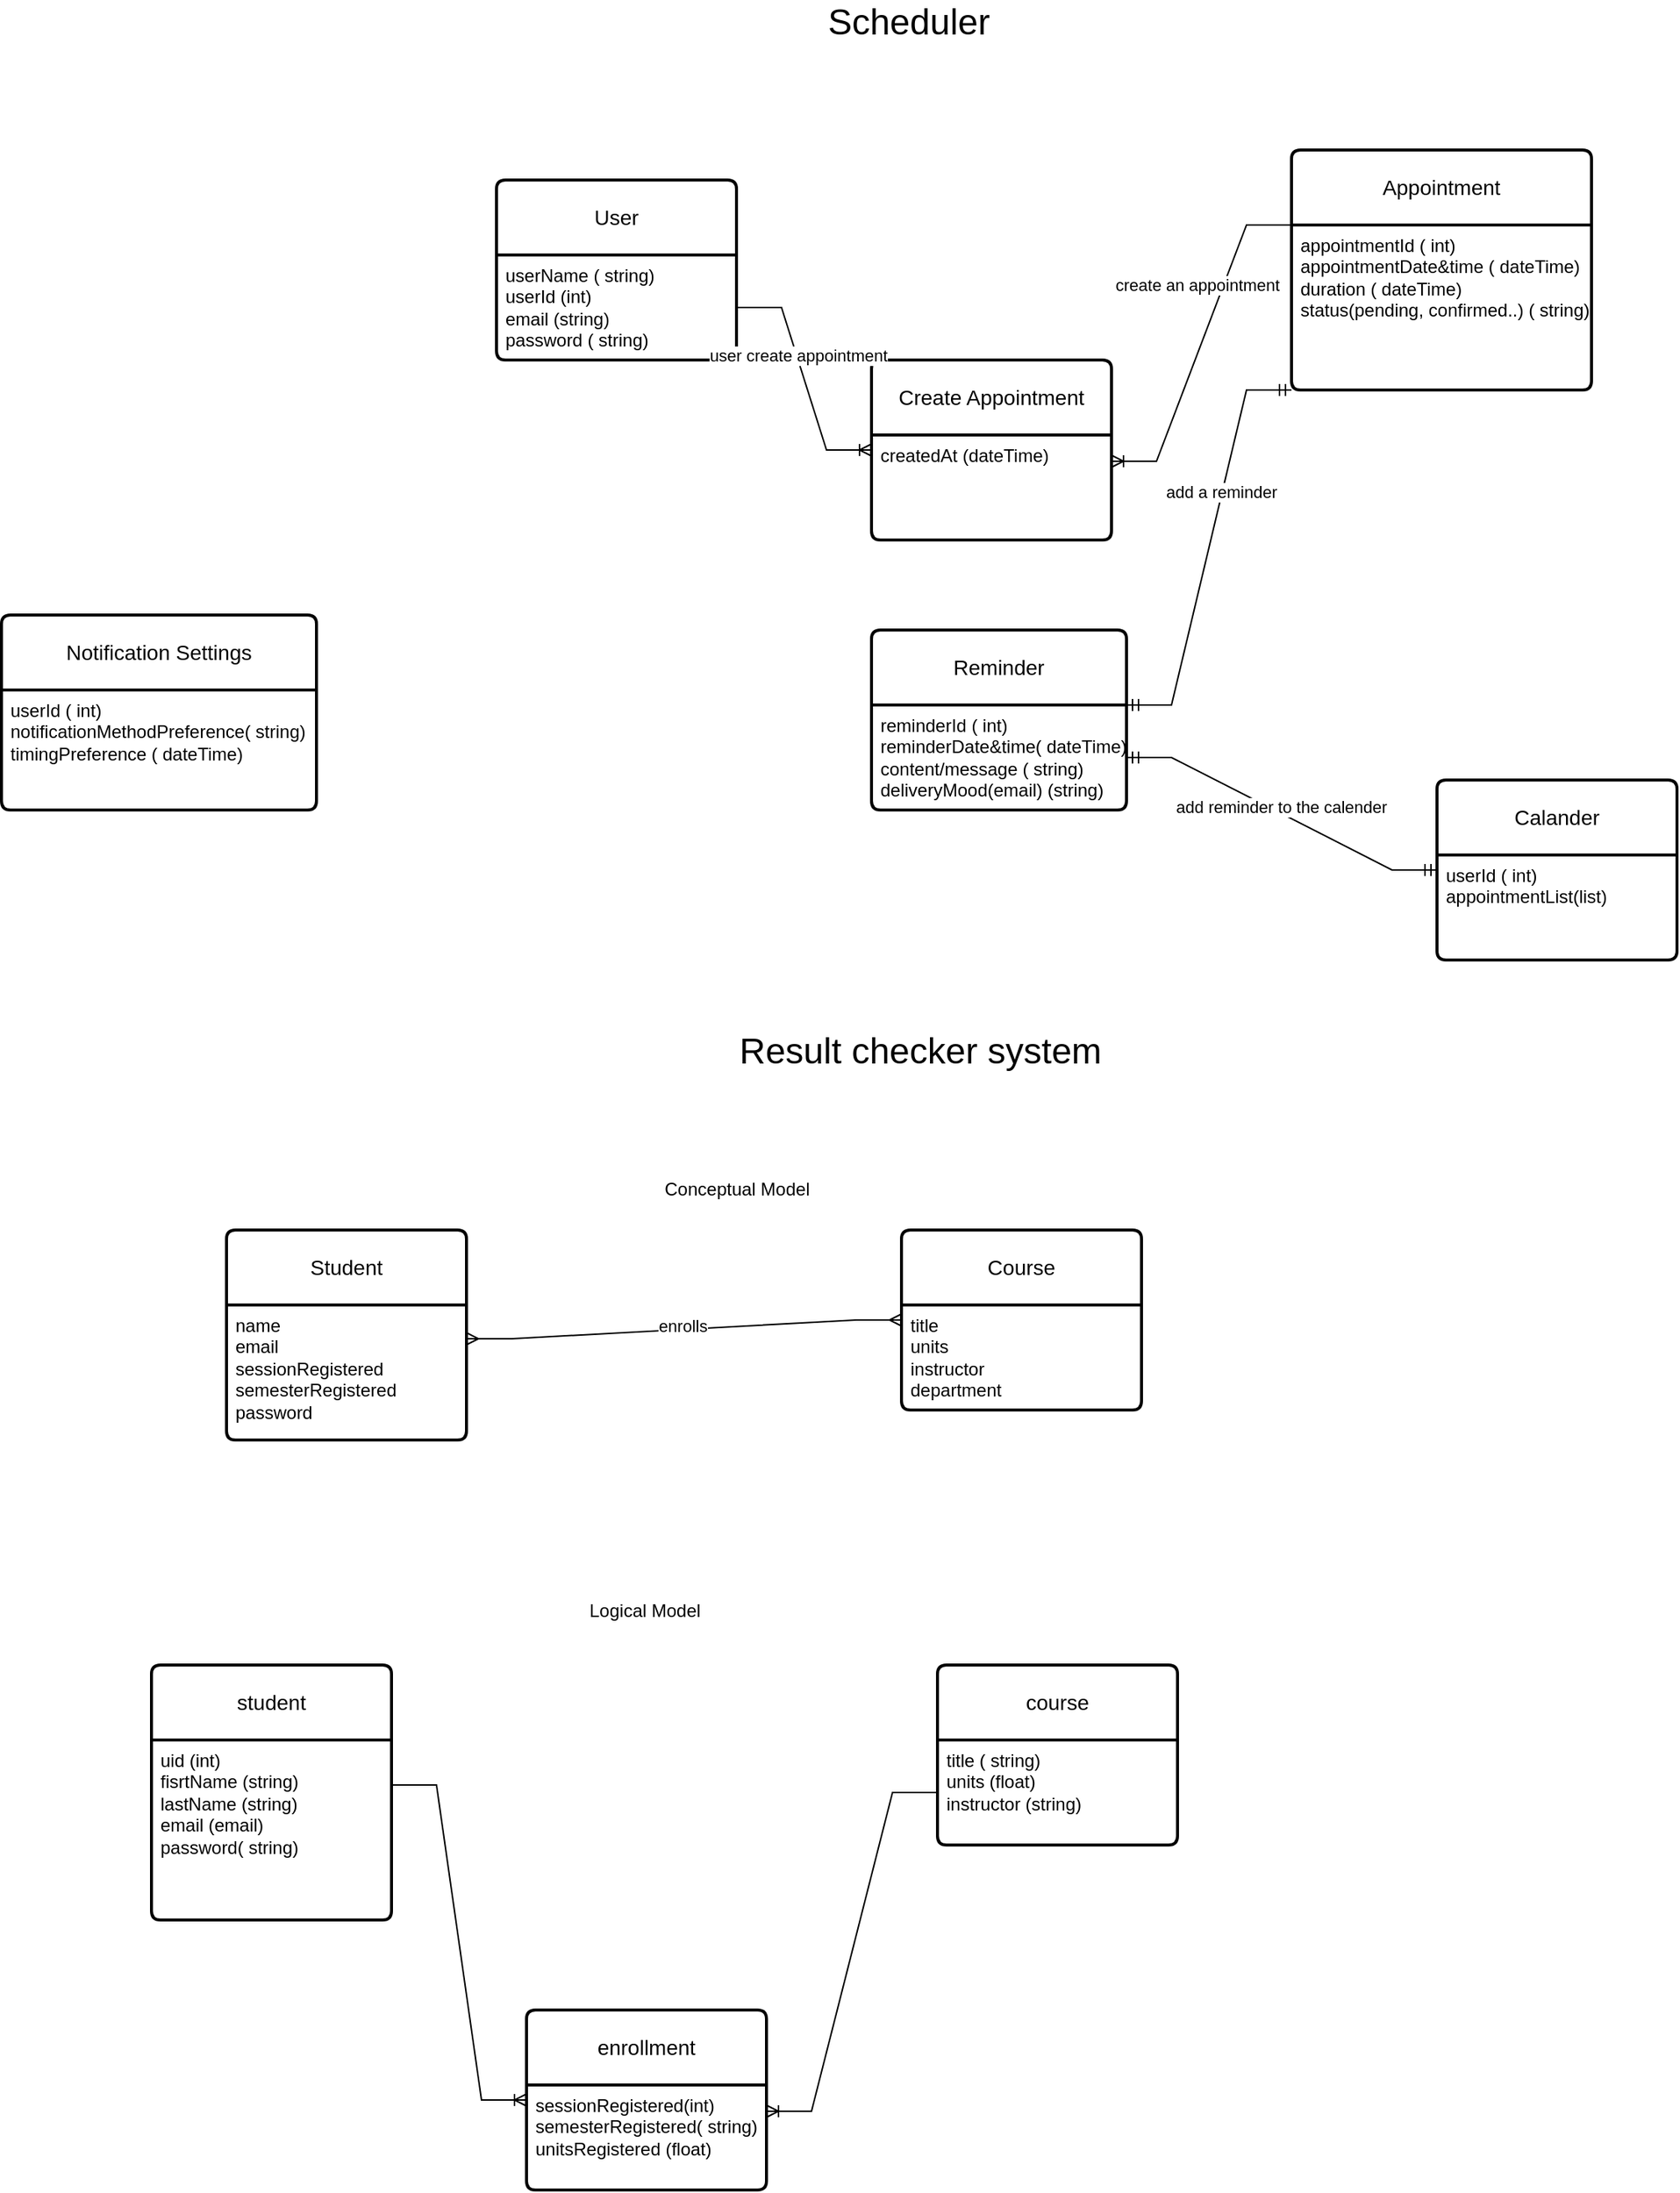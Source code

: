 <mxfile version="23.0.1" type="github">
  <diagram name="Page-1" id="C3Hwjrb-IPvHiDlZz18y">
    <mxGraphModel dx="1781" dy="1646" grid="1" gridSize="10" guides="1" tooltips="1" connect="1" arrows="1" fold="1" page="1" pageScale="1" pageWidth="827" pageHeight="1169" math="0" shadow="0">
      <root>
        <mxCell id="0" />
        <mxCell id="1" parent="0" />
        <mxCell id="0tqYPtEU-48YP9xvBXRx-1" value="User" style="swimlane;childLayout=stackLayout;horizontal=1;startSize=50;horizontalStack=0;rounded=1;fontSize=14;fontStyle=0;strokeWidth=2;resizeParent=0;resizeLast=1;shadow=0;dashed=0;align=center;arcSize=4;whiteSpace=wrap;html=1;" parent="1" vertex="1">
          <mxGeometry x="40" width="160" height="120" as="geometry" />
        </mxCell>
        <mxCell id="0tqYPtEU-48YP9xvBXRx-2" value="userName ( string)&lt;br&gt;userId (int)&lt;br&gt;email (string)&lt;br&gt;password ( string)" style="align=left;strokeColor=none;fillColor=none;spacingLeft=4;fontSize=12;verticalAlign=top;resizable=0;rotatable=0;part=1;html=1;" parent="0tqYPtEU-48YP9xvBXRx-1" vertex="1">
          <mxGeometry y="50" width="160" height="70" as="geometry" />
        </mxCell>
        <mxCell id="0tqYPtEU-48YP9xvBXRx-3" value="Appointment" style="swimlane;childLayout=stackLayout;horizontal=1;startSize=50;horizontalStack=0;rounded=1;fontSize=14;fontStyle=0;strokeWidth=2;resizeParent=0;resizeLast=1;shadow=0;dashed=0;align=center;arcSize=4;whiteSpace=wrap;html=1;" parent="1" vertex="1">
          <mxGeometry x="570" y="-20" width="200" height="160" as="geometry" />
        </mxCell>
        <mxCell id="0tqYPtEU-48YP9xvBXRx-4" value="appointmentId ( int)&lt;br&gt;appointmentDate&amp;amp;time ( dateTime)&lt;br&gt;duration ( dateTime)&lt;br&gt;status(pending, confirmed..) ( string)" style="align=left;strokeColor=none;fillColor=none;spacingLeft=4;fontSize=12;verticalAlign=top;resizable=0;rotatable=0;part=1;html=1;" parent="0tqYPtEU-48YP9xvBXRx-3" vertex="1">
          <mxGeometry y="50" width="200" height="110" as="geometry" />
        </mxCell>
        <mxCell id="0tqYPtEU-48YP9xvBXRx-8" value="Reminder" style="swimlane;childLayout=stackLayout;horizontal=1;startSize=50;horizontalStack=0;rounded=1;fontSize=14;fontStyle=0;strokeWidth=2;resizeParent=0;resizeLast=1;shadow=0;dashed=0;align=center;arcSize=4;whiteSpace=wrap;html=1;" parent="1" vertex="1">
          <mxGeometry x="290" y="300" width="170" height="120" as="geometry" />
        </mxCell>
        <mxCell id="0tqYPtEU-48YP9xvBXRx-9" value="reminderId ( int)&amp;nbsp;&lt;br&gt;reminderDate&amp;amp;time( dateTime)&lt;br&gt;content/message ( string)&lt;br&gt;deliveryMood(email) (string)" style="align=left;strokeColor=none;fillColor=none;spacingLeft=4;fontSize=12;verticalAlign=top;resizable=0;rotatable=0;part=1;html=1;" parent="0tqYPtEU-48YP9xvBXRx-8" vertex="1">
          <mxGeometry y="50" width="170" height="70" as="geometry" />
        </mxCell>
        <mxCell id="0tqYPtEU-48YP9xvBXRx-10" value="Notification Settings" style="swimlane;childLayout=stackLayout;horizontal=1;startSize=50;horizontalStack=0;rounded=1;fontSize=14;fontStyle=0;strokeWidth=2;resizeParent=0;resizeLast=1;shadow=0;dashed=0;align=center;arcSize=4;whiteSpace=wrap;html=1;" parent="1" vertex="1">
          <mxGeometry x="-290" y="290" width="210" height="130" as="geometry" />
        </mxCell>
        <mxCell id="0tqYPtEU-48YP9xvBXRx-11" value="userId ( int)&lt;br&gt;notificationMethodPreference( string)&lt;br&gt;timingPreference ( dateTime)" style="align=left;strokeColor=none;fillColor=none;spacingLeft=4;fontSize=12;verticalAlign=top;resizable=0;rotatable=0;part=1;html=1;" parent="0tqYPtEU-48YP9xvBXRx-10" vertex="1">
          <mxGeometry y="50" width="210" height="80" as="geometry" />
        </mxCell>
        <mxCell id="0tqYPtEU-48YP9xvBXRx-12" value="Calander" style="swimlane;childLayout=stackLayout;horizontal=1;startSize=50;horizontalStack=0;rounded=1;fontSize=14;fontStyle=0;strokeWidth=2;resizeParent=0;resizeLast=1;shadow=0;dashed=0;align=center;arcSize=4;whiteSpace=wrap;html=1;" parent="1" vertex="1">
          <mxGeometry x="667" y="400" width="160" height="120" as="geometry" />
        </mxCell>
        <mxCell id="0tqYPtEU-48YP9xvBXRx-13" value="userId ( int)&lt;br&gt;appointmentList(list)" style="align=left;strokeColor=none;fillColor=none;spacingLeft=4;fontSize=12;verticalAlign=top;resizable=0;rotatable=0;part=1;html=1;" parent="0tqYPtEU-48YP9xvBXRx-12" vertex="1">
          <mxGeometry y="50" width="160" height="70" as="geometry" />
        </mxCell>
        <mxCell id="0tqYPtEU-48YP9xvBXRx-24" value="Create Appointment" style="swimlane;childLayout=stackLayout;horizontal=1;startSize=50;horizontalStack=0;rounded=1;fontSize=14;fontStyle=0;strokeWidth=2;resizeParent=0;resizeLast=1;shadow=0;dashed=0;align=center;arcSize=4;whiteSpace=wrap;html=1;" parent="1" vertex="1">
          <mxGeometry x="290" y="120" width="160" height="120" as="geometry" />
        </mxCell>
        <mxCell id="0tqYPtEU-48YP9xvBXRx-25" value="createdAt (dateTime)" style="align=left;strokeColor=none;fillColor=none;spacingLeft=4;fontSize=12;verticalAlign=top;resizable=0;rotatable=0;part=1;html=1;" parent="0tqYPtEU-48YP9xvBXRx-24" vertex="1">
          <mxGeometry y="50" width="160" height="70" as="geometry" />
        </mxCell>
        <mxCell id="0tqYPtEU-48YP9xvBXRx-26" value="" style="edgeStyle=entityRelationEdgeStyle;fontSize=12;html=1;endArrow=ERoneToMany;rounded=0;entryX=0;entryY=0.5;entryDx=0;entryDy=0;exitX=1;exitY=0.5;exitDx=0;exitDy=0;" parent="1" source="0tqYPtEU-48YP9xvBXRx-2" target="0tqYPtEU-48YP9xvBXRx-24" edge="1">
          <mxGeometry width="100" height="100" relative="1" as="geometry">
            <mxPoint x="160" y="240" as="sourcePoint" />
            <mxPoint x="260" y="140" as="targetPoint" />
            <Array as="points">
              <mxPoint x="60" y="190" />
            </Array>
          </mxGeometry>
        </mxCell>
        <mxCell id="0tqYPtEU-48YP9xvBXRx-33" value="user create appointment" style="edgeLabel;html=1;align=center;verticalAlign=middle;resizable=0;points=[];" parent="0tqYPtEU-48YP9xvBXRx-26" vertex="1" connectable="0">
          <mxGeometry x="-0.2" y="1" relative="1" as="geometry">
            <mxPoint as="offset" />
          </mxGeometry>
        </mxCell>
        <mxCell id="0tqYPtEU-48YP9xvBXRx-27" value="" style="edgeStyle=entityRelationEdgeStyle;fontSize=12;html=1;endArrow=ERoneToMany;rounded=0;entryX=1;entryY=0.25;entryDx=0;entryDy=0;exitX=0;exitY=0;exitDx=0;exitDy=0;" parent="1" source="0tqYPtEU-48YP9xvBXRx-4" target="0tqYPtEU-48YP9xvBXRx-25" edge="1">
          <mxGeometry width="100" height="100" relative="1" as="geometry">
            <mxPoint x="450" y="290" as="sourcePoint" />
            <mxPoint x="550" y="190" as="targetPoint" />
            <Array as="points">
              <mxPoint x="620" y="260" />
            </Array>
          </mxGeometry>
        </mxCell>
        <mxCell id="0tqYPtEU-48YP9xvBXRx-34" value="create an appointment" style="edgeLabel;html=1;align=center;verticalAlign=middle;resizable=0;points=[];" parent="0tqYPtEU-48YP9xvBXRx-27" vertex="1" connectable="0">
          <mxGeometry x="0.082" relative="1" as="geometry">
            <mxPoint y="-48" as="offset" />
          </mxGeometry>
        </mxCell>
        <mxCell id="0tqYPtEU-48YP9xvBXRx-32" value="" style="edgeStyle=entityRelationEdgeStyle;fontSize=12;html=1;endArrow=ERmandOne;startArrow=ERmandOne;rounded=0;entryX=0;entryY=0.5;entryDx=0;entryDy=0;exitX=1;exitY=0.5;exitDx=0;exitDy=0;" parent="1" source="0tqYPtEU-48YP9xvBXRx-9" target="0tqYPtEU-48YP9xvBXRx-12" edge="1">
          <mxGeometry width="100" height="100" relative="1" as="geometry">
            <mxPoint x="390" y="400" as="sourcePoint" />
            <mxPoint x="490" y="300" as="targetPoint" />
          </mxGeometry>
        </mxCell>
        <mxCell id="0tqYPtEU-48YP9xvBXRx-37" value="add reminder to the calender" style="edgeLabel;html=1;align=center;verticalAlign=middle;resizable=0;points=[];" parent="0tqYPtEU-48YP9xvBXRx-32" vertex="1" connectable="0">
          <mxGeometry x="-0.054" y="2" relative="1" as="geometry">
            <mxPoint x="4" as="offset" />
          </mxGeometry>
        </mxCell>
        <mxCell id="0tqYPtEU-48YP9xvBXRx-29" value="" style="edgeStyle=entityRelationEdgeStyle;fontSize=12;html=1;endArrow=ERmandOne;startArrow=ERmandOne;rounded=0;exitX=1;exitY=0;exitDx=0;exitDy=0;entryX=0;entryY=1;entryDx=0;entryDy=0;" parent="1" source="0tqYPtEU-48YP9xvBXRx-9" target="0tqYPtEU-48YP9xvBXRx-4" edge="1">
          <mxGeometry width="100" height="100" relative="1" as="geometry">
            <mxPoint x="480" y="385" as="sourcePoint" />
            <mxPoint x="770" y="130" as="targetPoint" />
            <Array as="points">
              <mxPoint x="690" y="477.5" />
              <mxPoint x="750" y="247.5" />
              <mxPoint x="710" y="457.5" />
            </Array>
          </mxGeometry>
        </mxCell>
        <mxCell id="0tqYPtEU-48YP9xvBXRx-36" value="add a reminder" style="edgeLabel;html=1;align=center;verticalAlign=middle;resizable=0;points=[];" parent="0tqYPtEU-48YP9xvBXRx-29" vertex="1" connectable="0">
          <mxGeometry x="0.281" y="1" relative="1" as="geometry">
            <mxPoint as="offset" />
          </mxGeometry>
        </mxCell>
        <mxCell id="0tqYPtEU-48YP9xvBXRx-38" value="&lt;font style=&quot;font-size: 24px;&quot;&gt;Scheduler&lt;/font&gt;" style="text;html=1;strokeColor=none;fillColor=none;align=center;verticalAlign=middle;whiteSpace=wrap;rounded=0;" parent="1" vertex="1">
          <mxGeometry x="150" y="-120" width="330" height="30" as="geometry" />
        </mxCell>
        <mxCell id="0tqYPtEU-48YP9xvBXRx-39" value="&lt;font style=&quot;font-size: 24px;&quot;&gt;Result checker system&lt;/font&gt;" style="text;whiteSpace=wrap;html=1;" parent="1" vertex="1">
          <mxGeometry x="200" y="560" width="310" height="40" as="geometry" />
        </mxCell>
        <mxCell id="0tqYPtEU-48YP9xvBXRx-40" value="Student" style="swimlane;childLayout=stackLayout;horizontal=1;startSize=50;horizontalStack=0;rounded=1;fontSize=14;fontStyle=0;strokeWidth=2;resizeParent=0;resizeLast=1;shadow=0;dashed=0;align=center;arcSize=4;whiteSpace=wrap;html=1;" parent="1" vertex="1">
          <mxGeometry x="-140" y="700" width="160" height="140" as="geometry" />
        </mxCell>
        <mxCell id="0tqYPtEU-48YP9xvBXRx-41" value="name&lt;br&gt;email&lt;br&gt;sessionRegistered&lt;br&gt;semesterRegistered&lt;br&gt;password" style="align=left;strokeColor=none;fillColor=none;spacingLeft=4;fontSize=12;verticalAlign=top;resizable=0;rotatable=0;part=1;html=1;" parent="0tqYPtEU-48YP9xvBXRx-40" vertex="1">
          <mxGeometry y="50" width="160" height="90" as="geometry" />
        </mxCell>
        <mxCell id="0tqYPtEU-48YP9xvBXRx-42" value="Conceptual Model" style="text;html=1;align=center;verticalAlign=middle;resizable=0;points=[];autosize=1;strokeColor=none;fillColor=none;" parent="1" vertex="1">
          <mxGeometry x="140" y="658" width="120" height="30" as="geometry" />
        </mxCell>
        <mxCell id="0tqYPtEU-48YP9xvBXRx-43" value="Course" style="swimlane;childLayout=stackLayout;horizontal=1;startSize=50;horizontalStack=0;rounded=1;fontSize=14;fontStyle=0;strokeWidth=2;resizeParent=0;resizeLast=1;shadow=0;dashed=0;align=center;arcSize=4;whiteSpace=wrap;html=1;" parent="1" vertex="1">
          <mxGeometry x="310" y="700" width="160" height="120" as="geometry" />
        </mxCell>
        <mxCell id="0tqYPtEU-48YP9xvBXRx-44" value="title&lt;br&gt;units&lt;br&gt;instructor&lt;br&gt;department" style="align=left;strokeColor=none;fillColor=none;spacingLeft=4;fontSize=12;verticalAlign=top;resizable=0;rotatable=0;part=1;html=1;" parent="0tqYPtEU-48YP9xvBXRx-43" vertex="1">
          <mxGeometry y="50" width="160" height="70" as="geometry" />
        </mxCell>
        <mxCell id="0tqYPtEU-48YP9xvBXRx-45" value="" style="edgeStyle=entityRelationEdgeStyle;fontSize=12;html=1;endArrow=ERmany;startArrow=ERmany;rounded=0;exitX=1;exitY=0.25;exitDx=0;exitDy=0;entryX=0;entryY=0.5;entryDx=0;entryDy=0;" parent="1" source="0tqYPtEU-48YP9xvBXRx-41" target="0tqYPtEU-48YP9xvBXRx-43" edge="1">
          <mxGeometry width="100" height="100" relative="1" as="geometry">
            <mxPoint x="110" y="890" as="sourcePoint" />
            <mxPoint x="210" y="790" as="targetPoint" />
          </mxGeometry>
        </mxCell>
        <mxCell id="0tqYPtEU-48YP9xvBXRx-46" value="enrolls" style="edgeLabel;html=1;align=center;verticalAlign=middle;resizable=0;points=[];" parent="0tqYPtEU-48YP9xvBXRx-45" vertex="1" connectable="0">
          <mxGeometry x="-0.006" y="3" relative="1" as="geometry">
            <mxPoint as="offset" />
          </mxGeometry>
        </mxCell>
        <mxCell id="0tqYPtEU-48YP9xvBXRx-77" value="Logical Model" style="text;whiteSpace=wrap;html=1;" parent="1" vertex="1">
          <mxGeometry x="100" y="940" width="130" height="40" as="geometry" />
        </mxCell>
        <mxCell id="0tqYPtEU-48YP9xvBXRx-78" value="student" style="swimlane;childLayout=stackLayout;horizontal=1;startSize=50;horizontalStack=0;rounded=1;fontSize=14;fontStyle=0;strokeWidth=2;resizeParent=0;resizeLast=1;shadow=0;dashed=0;align=center;arcSize=4;whiteSpace=wrap;html=1;" parent="1" vertex="1">
          <mxGeometry x="-190" y="990" width="160" height="170" as="geometry" />
        </mxCell>
        <mxCell id="0tqYPtEU-48YP9xvBXRx-79" value="uid (int)&lt;br&gt;fisrtName (string)&lt;br&gt;lastName (string)&lt;br&gt;email (email)&lt;br&gt;password( string)" style="align=left;strokeColor=none;fillColor=none;spacingLeft=4;fontSize=12;verticalAlign=top;resizable=0;rotatable=0;part=1;html=1;" parent="0tqYPtEU-48YP9xvBXRx-78" vertex="1">
          <mxGeometry y="50" width="160" height="120" as="geometry" />
        </mxCell>
        <mxCell id="0tqYPtEU-48YP9xvBXRx-80" value="course" style="swimlane;childLayout=stackLayout;horizontal=1;startSize=50;horizontalStack=0;rounded=1;fontSize=14;fontStyle=0;strokeWidth=2;resizeParent=0;resizeLast=1;shadow=0;dashed=0;align=center;arcSize=4;whiteSpace=wrap;html=1;" parent="1" vertex="1">
          <mxGeometry x="334" y="990" width="160" height="120" as="geometry" />
        </mxCell>
        <mxCell id="0tqYPtEU-48YP9xvBXRx-81" value="title ( string)&lt;br&gt;units (float)&lt;br&gt;instructor (string)&lt;br&gt;" style="align=left;strokeColor=none;fillColor=none;spacingLeft=4;fontSize=12;verticalAlign=top;resizable=0;rotatable=0;part=1;html=1;" parent="0tqYPtEU-48YP9xvBXRx-80" vertex="1">
          <mxGeometry y="50" width="160" height="70" as="geometry" />
        </mxCell>
        <mxCell id="0tqYPtEU-48YP9xvBXRx-82" value="enrollment" style="swimlane;childLayout=stackLayout;horizontal=1;startSize=50;horizontalStack=0;rounded=1;fontSize=14;fontStyle=0;strokeWidth=2;resizeParent=0;resizeLast=1;shadow=0;dashed=0;align=center;arcSize=4;whiteSpace=wrap;html=1;" parent="1" vertex="1">
          <mxGeometry x="60" y="1220" width="160" height="120" as="geometry" />
        </mxCell>
        <mxCell id="0tqYPtEU-48YP9xvBXRx-83" value="sessionRegistered(int)&lt;br style=&quot;border-color: var(--border-color);&quot;&gt;semesterRegistered( string)&lt;br&gt;unitsRegistered (float)" style="align=left;strokeColor=none;fillColor=none;spacingLeft=4;fontSize=12;verticalAlign=top;resizable=0;rotatable=0;part=1;html=1;" parent="0tqYPtEU-48YP9xvBXRx-82" vertex="1">
          <mxGeometry y="50" width="160" height="70" as="geometry" />
        </mxCell>
        <mxCell id="0tqYPtEU-48YP9xvBXRx-84" value="" style="edgeStyle=entityRelationEdgeStyle;fontSize=12;html=1;endArrow=ERoneToMany;rounded=0;entryX=0;entryY=0.5;entryDx=0;entryDy=0;exitX=1;exitY=0.25;exitDx=0;exitDy=0;" parent="1" source="0tqYPtEU-48YP9xvBXRx-79" target="0tqYPtEU-48YP9xvBXRx-82" edge="1">
          <mxGeometry width="100" height="100" relative="1" as="geometry">
            <mxPoint x="-30" y="1370" as="sourcePoint" />
            <mxPoint x="70" y="1270" as="targetPoint" />
          </mxGeometry>
        </mxCell>
        <mxCell id="0tqYPtEU-48YP9xvBXRx-85" value="" style="edgeStyle=entityRelationEdgeStyle;fontSize=12;html=1;endArrow=ERoneToMany;rounded=0;entryX=1;entryY=0.25;entryDx=0;entryDy=0;exitX=0;exitY=0.5;exitDx=0;exitDy=0;" parent="1" source="0tqYPtEU-48YP9xvBXRx-81" target="0tqYPtEU-48YP9xvBXRx-83" edge="1">
          <mxGeometry width="100" height="100" relative="1" as="geometry">
            <mxPoint x="140" y="1240" as="sourcePoint" />
            <mxPoint x="240" y="1140" as="targetPoint" />
          </mxGeometry>
        </mxCell>
      </root>
    </mxGraphModel>
  </diagram>
</mxfile>
